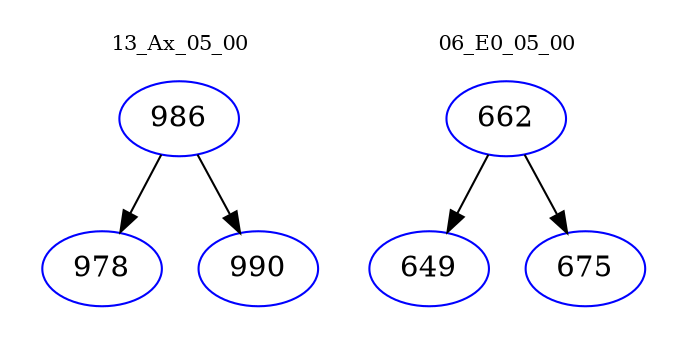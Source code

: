 digraph{
subgraph cluster_0 {
color = white
label = "13_Ax_05_00";
fontsize=10;
T0_986 [label="986", color="blue"]
T0_986 -> T0_978 [color="black"]
T0_978 [label="978", color="blue"]
T0_986 -> T0_990 [color="black"]
T0_990 [label="990", color="blue"]
}
subgraph cluster_1 {
color = white
label = "06_E0_05_00";
fontsize=10;
T1_662 [label="662", color="blue"]
T1_662 -> T1_649 [color="black"]
T1_649 [label="649", color="blue"]
T1_662 -> T1_675 [color="black"]
T1_675 [label="675", color="blue"]
}
}
